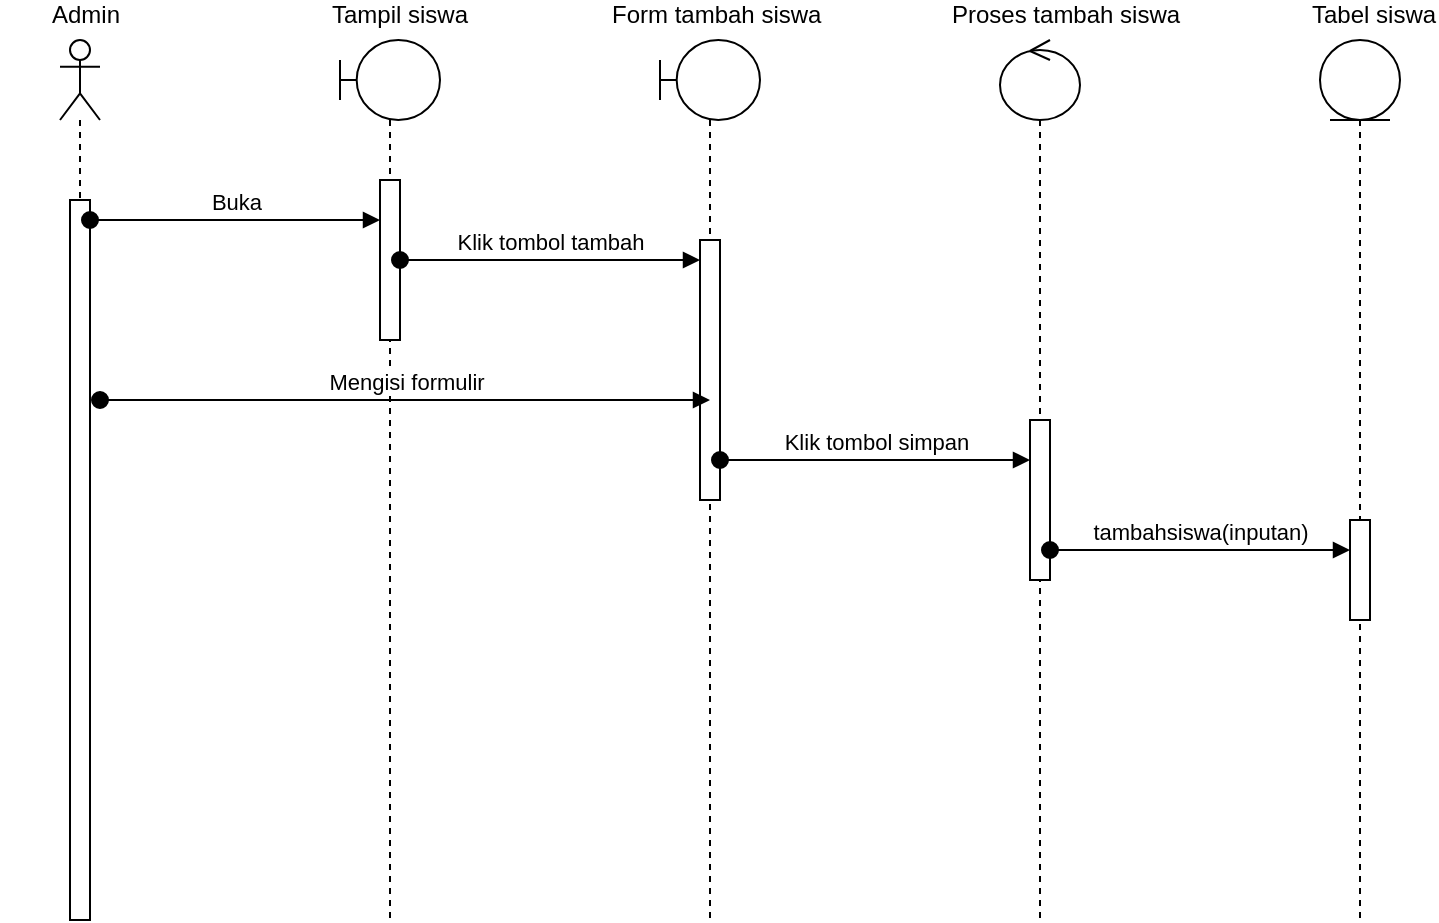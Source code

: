 <mxfile version="21.5.0" type="github">
  <diagram name="Page-1" id="2YBvvXClWsGukQMizWep">
    <mxGraphModel dx="880" dy="484" grid="1" gridSize="10" guides="1" tooltips="1" connect="1" arrows="1" fold="1" page="1" pageScale="1" pageWidth="850" pageHeight="1100" math="0" shadow="0">
      <root>
        <mxCell id="0" />
        <mxCell id="1" parent="0" />
        <mxCell id="SqhCqrWj8MWaeqn006VN-10" value="" style="shape=umlLifeline;perimeter=lifelinePerimeter;whiteSpace=wrap;html=1;container=1;dropTarget=0;collapsible=0;recursiveResize=0;outlineConnect=0;portConstraint=eastwest;newEdgeStyle={&quot;edgeStyle&quot;:&quot;elbowEdgeStyle&quot;,&quot;elbow&quot;:&quot;vertical&quot;,&quot;curved&quot;:0,&quot;rounded&quot;:0};participant=umlActor;" vertex="1" parent="1">
          <mxGeometry x="30" y="40" width="20" height="440" as="geometry" />
        </mxCell>
        <mxCell id="SqhCqrWj8MWaeqn006VN-22" value="" style="html=1;points=[];perimeter=orthogonalPerimeter;outlineConnect=0;targetShapes=umlLifeline;portConstraint=eastwest;newEdgeStyle={&quot;edgeStyle&quot;:&quot;elbowEdgeStyle&quot;,&quot;elbow&quot;:&quot;vertical&quot;,&quot;curved&quot;:0,&quot;rounded&quot;:0};" vertex="1" parent="SqhCqrWj8MWaeqn006VN-10">
          <mxGeometry x="5" y="80" width="10" height="360" as="geometry" />
        </mxCell>
        <mxCell id="SqhCqrWj8MWaeqn006VN-12" value="Admin" style="text;strokeColor=none;fillColor=none;align=left;verticalAlign=middle;spacingTop=-1;spacingLeft=4;spacingRight=4;rotatable=0;labelPosition=right;points=[];portConstraint=eastwest;" vertex="1" parent="1">
          <mxGeometry y="20" width="20" height="14" as="geometry" />
        </mxCell>
        <mxCell id="SqhCqrWj8MWaeqn006VN-13" value="" style="shape=umlLifeline;perimeter=lifelinePerimeter;whiteSpace=wrap;html=1;container=1;dropTarget=0;collapsible=0;recursiveResize=0;outlineConnect=0;portConstraint=eastwest;newEdgeStyle={&quot;edgeStyle&quot;:&quot;elbowEdgeStyle&quot;,&quot;elbow&quot;:&quot;vertical&quot;,&quot;curved&quot;:0,&quot;rounded&quot;:0};participant=umlBoundary;" vertex="1" parent="1">
          <mxGeometry x="170" y="40" width="50" height="440" as="geometry" />
        </mxCell>
        <mxCell id="SqhCqrWj8MWaeqn006VN-23" value="" style="html=1;points=[];perimeter=orthogonalPerimeter;outlineConnect=0;targetShapes=umlLifeline;portConstraint=eastwest;newEdgeStyle={&quot;edgeStyle&quot;:&quot;elbowEdgeStyle&quot;,&quot;elbow&quot;:&quot;vertical&quot;,&quot;curved&quot;:0,&quot;rounded&quot;:0};" vertex="1" parent="SqhCqrWj8MWaeqn006VN-13">
          <mxGeometry x="20" y="70" width="10" height="80" as="geometry" />
        </mxCell>
        <mxCell id="SqhCqrWj8MWaeqn006VN-14" value="Tampil siswa" style="text;strokeColor=none;fillColor=none;align=left;verticalAlign=middle;spacingTop=-1;spacingLeft=4;spacingRight=4;rotatable=0;labelPosition=right;points=[];portConstraint=eastwest;" vertex="1" parent="1">
          <mxGeometry x="140" y="20" width="20" height="14" as="geometry" />
        </mxCell>
        <mxCell id="SqhCqrWj8MWaeqn006VN-15" value="" style="shape=umlLifeline;perimeter=lifelinePerimeter;whiteSpace=wrap;html=1;container=1;dropTarget=0;collapsible=0;recursiveResize=0;outlineConnect=0;portConstraint=eastwest;newEdgeStyle={&quot;edgeStyle&quot;:&quot;elbowEdgeStyle&quot;,&quot;elbow&quot;:&quot;vertical&quot;,&quot;curved&quot;:0,&quot;rounded&quot;:0};participant=umlControl;" vertex="1" parent="1">
          <mxGeometry x="500" y="40" width="40" height="440" as="geometry" />
        </mxCell>
        <mxCell id="SqhCqrWj8MWaeqn006VN-29" value="" style="html=1;points=[];perimeter=orthogonalPerimeter;outlineConnect=0;targetShapes=umlLifeline;portConstraint=eastwest;newEdgeStyle={&quot;edgeStyle&quot;:&quot;elbowEdgeStyle&quot;,&quot;elbow&quot;:&quot;vertical&quot;,&quot;curved&quot;:0,&quot;rounded&quot;:0};" vertex="1" parent="SqhCqrWj8MWaeqn006VN-15">
          <mxGeometry x="15" y="190" width="10" height="80" as="geometry" />
        </mxCell>
        <mxCell id="SqhCqrWj8MWaeqn006VN-16" value="" style="shape=umlLifeline;perimeter=lifelinePerimeter;whiteSpace=wrap;html=1;container=1;dropTarget=0;collapsible=0;recursiveResize=0;outlineConnect=0;portConstraint=eastwest;newEdgeStyle={&quot;edgeStyle&quot;:&quot;elbowEdgeStyle&quot;,&quot;elbow&quot;:&quot;vertical&quot;,&quot;curved&quot;:0,&quot;rounded&quot;:0};participant=umlEntity;" vertex="1" parent="1">
          <mxGeometry x="660" y="40" width="40" height="440" as="geometry" />
        </mxCell>
        <mxCell id="SqhCqrWj8MWaeqn006VN-31" value="" style="html=1;points=[];perimeter=orthogonalPerimeter;outlineConnect=0;targetShapes=umlLifeline;portConstraint=eastwest;newEdgeStyle={&quot;edgeStyle&quot;:&quot;elbowEdgeStyle&quot;,&quot;elbow&quot;:&quot;vertical&quot;,&quot;curved&quot;:0,&quot;rounded&quot;:0};" vertex="1" parent="SqhCqrWj8MWaeqn006VN-16">
          <mxGeometry x="15" y="240" width="10" height="50" as="geometry" />
        </mxCell>
        <mxCell id="SqhCqrWj8MWaeqn006VN-17" value="Proses tambah siswa" style="text;strokeColor=none;fillColor=none;align=left;verticalAlign=middle;spacingTop=-1;spacingLeft=4;spacingRight=4;rotatable=0;labelPosition=right;points=[];portConstraint=eastwest;" vertex="1" parent="1">
          <mxGeometry x="450" y="20" width="20" height="14" as="geometry" />
        </mxCell>
        <mxCell id="SqhCqrWj8MWaeqn006VN-18" value="" style="shape=umlLifeline;perimeter=lifelinePerimeter;whiteSpace=wrap;html=1;container=1;dropTarget=0;collapsible=0;recursiveResize=0;outlineConnect=0;portConstraint=eastwest;newEdgeStyle={&quot;edgeStyle&quot;:&quot;elbowEdgeStyle&quot;,&quot;elbow&quot;:&quot;vertical&quot;,&quot;curved&quot;:0,&quot;rounded&quot;:0};participant=umlBoundary;" vertex="1" parent="1">
          <mxGeometry x="330" y="40" width="50" height="440" as="geometry" />
        </mxCell>
        <mxCell id="SqhCqrWj8MWaeqn006VN-25" value="" style="html=1;points=[];perimeter=orthogonalPerimeter;outlineConnect=0;targetShapes=umlLifeline;portConstraint=eastwest;newEdgeStyle={&quot;edgeStyle&quot;:&quot;elbowEdgeStyle&quot;,&quot;elbow&quot;:&quot;vertical&quot;,&quot;curved&quot;:0,&quot;rounded&quot;:0};" vertex="1" parent="SqhCqrWj8MWaeqn006VN-18">
          <mxGeometry x="20" y="100" width="10" height="130" as="geometry" />
        </mxCell>
        <mxCell id="SqhCqrWj8MWaeqn006VN-19" value="Form tambah siswa" style="text;strokeColor=none;fillColor=none;align=left;verticalAlign=middle;spacingTop=-1;spacingLeft=4;spacingRight=4;rotatable=0;labelPosition=right;points=[];portConstraint=eastwest;" vertex="1" parent="1">
          <mxGeometry x="280" y="20" width="20" height="14" as="geometry" />
        </mxCell>
        <mxCell id="SqhCqrWj8MWaeqn006VN-20" value="Tabel siswa" style="text;strokeColor=none;fillColor=none;align=left;verticalAlign=middle;spacingTop=-1;spacingLeft=4;spacingRight=4;rotatable=0;labelPosition=right;points=[];portConstraint=eastwest;" vertex="1" parent="1">
          <mxGeometry x="630" y="20" width="20" height="14" as="geometry" />
        </mxCell>
        <mxCell id="SqhCqrWj8MWaeqn006VN-24" value="Buka" style="html=1;verticalAlign=bottom;startArrow=oval;endArrow=block;startSize=8;edgeStyle=elbowEdgeStyle;elbow=vertical;curved=0;rounded=0;" edge="1" parent="1" source="SqhCqrWj8MWaeqn006VN-22">
          <mxGeometry relative="1" as="geometry">
            <mxPoint x="70" y="130" as="sourcePoint" />
            <mxPoint x="190" y="130" as="targetPoint" />
          </mxGeometry>
        </mxCell>
        <mxCell id="SqhCqrWj8MWaeqn006VN-26" value="Klik tombol tambah" style="html=1;verticalAlign=bottom;startArrow=oval;endArrow=block;startSize=8;edgeStyle=elbowEdgeStyle;elbow=vertical;curved=0;rounded=0;" edge="1" target="SqhCqrWj8MWaeqn006VN-25" parent="1" source="SqhCqrWj8MWaeqn006VN-23">
          <mxGeometry relative="1" as="geometry">
            <mxPoint x="230" y="150" as="sourcePoint" />
            <Array as="points">
              <mxPoint x="210" y="150" />
              <mxPoint x="200" y="150" />
            </Array>
          </mxGeometry>
        </mxCell>
        <mxCell id="SqhCqrWj8MWaeqn006VN-27" value="Mengisi formulir" style="html=1;verticalAlign=bottom;startArrow=oval;startFill=1;endArrow=block;startSize=8;edgeStyle=elbowEdgeStyle;elbow=vertical;curved=0;rounded=0;" edge="1" parent="1">
          <mxGeometry width="60" relative="1" as="geometry">
            <mxPoint x="50" y="220" as="sourcePoint" />
            <mxPoint x="355" y="220" as="targetPoint" />
          </mxGeometry>
        </mxCell>
        <mxCell id="SqhCqrWj8MWaeqn006VN-30" value="Klik tombol simpan" style="html=1;verticalAlign=bottom;startArrow=oval;endArrow=block;startSize=8;edgeStyle=elbowEdgeStyle;elbow=vertical;curved=0;rounded=0;" edge="1" target="SqhCqrWj8MWaeqn006VN-29" parent="1">
          <mxGeometry relative="1" as="geometry">
            <mxPoint x="360" y="250" as="sourcePoint" />
          </mxGeometry>
        </mxCell>
        <mxCell id="SqhCqrWj8MWaeqn006VN-32" value="tambahsiswa(inputan)" style="html=1;verticalAlign=bottom;startArrow=oval;endArrow=block;startSize=8;edgeStyle=elbowEdgeStyle;elbow=vertical;curved=0;rounded=0;" edge="1" target="SqhCqrWj8MWaeqn006VN-31" parent="1" source="SqhCqrWj8MWaeqn006VN-29">
          <mxGeometry relative="1" as="geometry">
            <mxPoint x="550" y="280" as="sourcePoint" />
          </mxGeometry>
        </mxCell>
      </root>
    </mxGraphModel>
  </diagram>
</mxfile>
